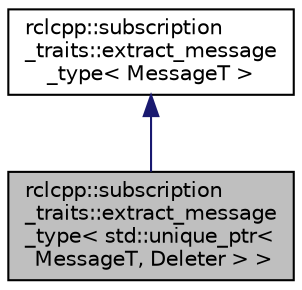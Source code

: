 digraph "rclcpp::subscription_traits::extract_message_type&lt; std::unique_ptr&lt; MessageT, Deleter &gt; &gt;"
{
  edge [fontname="Helvetica",fontsize="10",labelfontname="Helvetica",labelfontsize="10"];
  node [fontname="Helvetica",fontsize="10",shape=record];
  Node0 [label="rclcpp::subscription\l_traits::extract_message\l_type\< std::unique_ptr\<\l MessageT, Deleter \> \>",height=0.2,width=0.4,color="black", fillcolor="grey75", style="filled", fontcolor="black"];
  Node1 -> Node0 [dir="back",color="midnightblue",fontsize="10",style="solid",fontname="Helvetica"];
  Node1 [label="rclcpp::subscription\l_traits::extract_message\l_type\< MessageT \>",height=0.2,width=0.4,color="black", fillcolor="white", style="filled",URL="$structrclcpp_1_1subscription__traits_1_1extract__message__type.html"];
}
